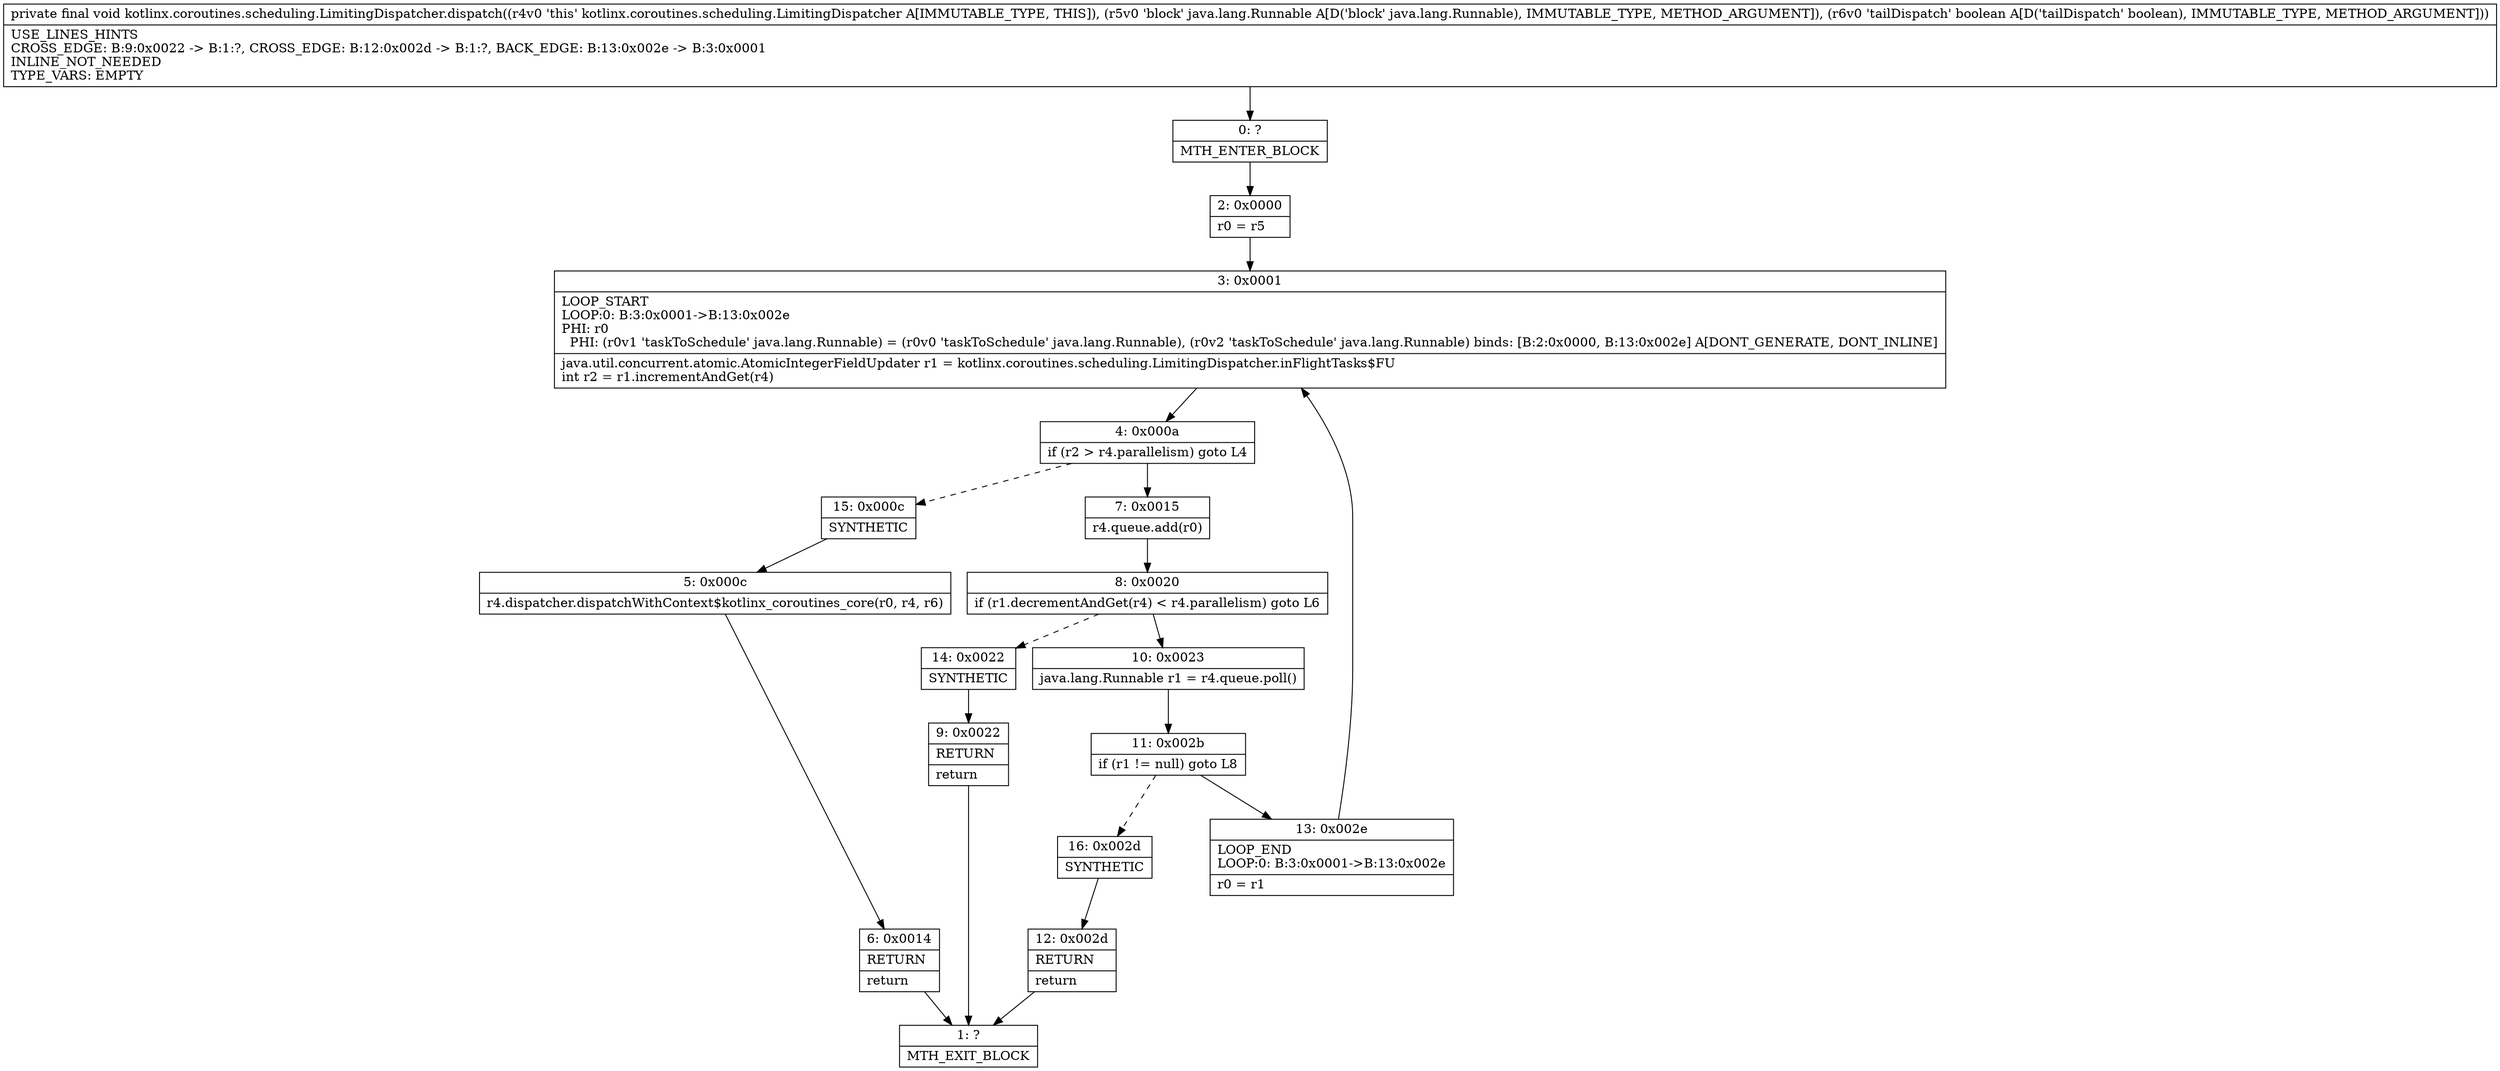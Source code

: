 digraph "CFG forkotlinx.coroutines.scheduling.LimitingDispatcher.dispatch(Ljava\/lang\/Runnable;Z)V" {
Node_0 [shape=record,label="{0\:\ ?|MTH_ENTER_BLOCK\l}"];
Node_2 [shape=record,label="{2\:\ 0x0000|r0 = r5\l}"];
Node_3 [shape=record,label="{3\:\ 0x0001|LOOP_START\lLOOP:0: B:3:0x0001\-\>B:13:0x002e\lPHI: r0 \l  PHI: (r0v1 'taskToSchedule' java.lang.Runnable) = (r0v0 'taskToSchedule' java.lang.Runnable), (r0v2 'taskToSchedule' java.lang.Runnable) binds: [B:2:0x0000, B:13:0x002e] A[DONT_GENERATE, DONT_INLINE]\l|java.util.concurrent.atomic.AtomicIntegerFieldUpdater r1 = kotlinx.coroutines.scheduling.LimitingDispatcher.inFlightTasks$FU\lint r2 = r1.incrementAndGet(r4)\l}"];
Node_4 [shape=record,label="{4\:\ 0x000a|if (r2 \> r4.parallelism) goto L4\l}"];
Node_7 [shape=record,label="{7\:\ 0x0015|r4.queue.add(r0)\l}"];
Node_8 [shape=record,label="{8\:\ 0x0020|if (r1.decrementAndGet(r4) \< r4.parallelism) goto L6\l}"];
Node_10 [shape=record,label="{10\:\ 0x0023|java.lang.Runnable r1 = r4.queue.poll()\l}"];
Node_11 [shape=record,label="{11\:\ 0x002b|if (r1 != null) goto L8\l}"];
Node_13 [shape=record,label="{13\:\ 0x002e|LOOP_END\lLOOP:0: B:3:0x0001\-\>B:13:0x002e\l|r0 = r1\l}"];
Node_16 [shape=record,label="{16\:\ 0x002d|SYNTHETIC\l}"];
Node_12 [shape=record,label="{12\:\ 0x002d|RETURN\l|return\l}"];
Node_1 [shape=record,label="{1\:\ ?|MTH_EXIT_BLOCK\l}"];
Node_14 [shape=record,label="{14\:\ 0x0022|SYNTHETIC\l}"];
Node_9 [shape=record,label="{9\:\ 0x0022|RETURN\l|return\l}"];
Node_15 [shape=record,label="{15\:\ 0x000c|SYNTHETIC\l}"];
Node_5 [shape=record,label="{5\:\ 0x000c|r4.dispatcher.dispatchWithContext$kotlinx_coroutines_core(r0, r4, r6)\l}"];
Node_6 [shape=record,label="{6\:\ 0x0014|RETURN\l|return\l}"];
MethodNode[shape=record,label="{private final void kotlinx.coroutines.scheduling.LimitingDispatcher.dispatch((r4v0 'this' kotlinx.coroutines.scheduling.LimitingDispatcher A[IMMUTABLE_TYPE, THIS]), (r5v0 'block' java.lang.Runnable A[D('block' java.lang.Runnable), IMMUTABLE_TYPE, METHOD_ARGUMENT]), (r6v0 'tailDispatch' boolean A[D('tailDispatch' boolean), IMMUTABLE_TYPE, METHOD_ARGUMENT]))  | USE_LINES_HINTS\lCROSS_EDGE: B:9:0x0022 \-\> B:1:?, CROSS_EDGE: B:12:0x002d \-\> B:1:?, BACK_EDGE: B:13:0x002e \-\> B:3:0x0001\lINLINE_NOT_NEEDED\lTYPE_VARS: EMPTY\l}"];
MethodNode -> Node_0;Node_0 -> Node_2;
Node_2 -> Node_3;
Node_3 -> Node_4;
Node_4 -> Node_7;
Node_4 -> Node_15[style=dashed];
Node_7 -> Node_8;
Node_8 -> Node_10;
Node_8 -> Node_14[style=dashed];
Node_10 -> Node_11;
Node_11 -> Node_13;
Node_11 -> Node_16[style=dashed];
Node_13 -> Node_3;
Node_16 -> Node_12;
Node_12 -> Node_1;
Node_14 -> Node_9;
Node_9 -> Node_1;
Node_15 -> Node_5;
Node_5 -> Node_6;
Node_6 -> Node_1;
}

